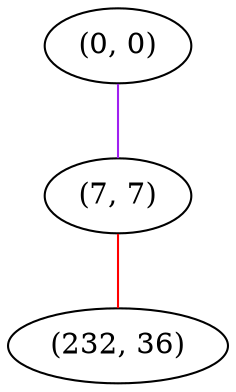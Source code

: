 graph "" {
"(0, 0)";
"(7, 7)";
"(232, 36)";
"(0, 0)" -- "(7, 7)"  [color=purple, key=0, weight=4];
"(7, 7)" -- "(232, 36)"  [color=red, key=0, weight=1];
}
